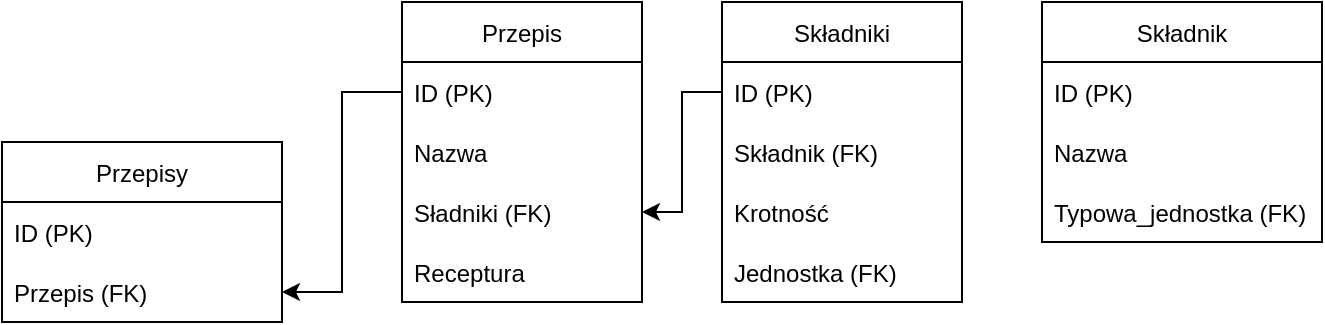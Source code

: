 <mxfile version="20.4.2" type="github">
  <diagram id="xf0RXcRwf11sdTVb8nXG" name="Strona-1">
    <mxGraphModel dx="474" dy="503" grid="1" gridSize="10" guides="1" tooltips="1" connect="1" arrows="1" fold="1" page="1" pageScale="1" pageWidth="827" pageHeight="1169" math="0" shadow="0">
      <root>
        <mxCell id="0" />
        <mxCell id="1" parent="0" />
        <mxCell id="756Ffosm32yoE8DPMJ76-1" value="Przepisy" style="swimlane;fontStyle=0;childLayout=stackLayout;horizontal=1;startSize=30;horizontalStack=0;resizeParent=1;resizeParentMax=0;resizeLast=0;collapsible=1;marginBottom=0;" vertex="1" parent="1">
          <mxGeometry x="120" y="90" width="140" height="90" as="geometry" />
        </mxCell>
        <mxCell id="756Ffosm32yoE8DPMJ76-2" value="ID (PK)" style="text;strokeColor=none;fillColor=none;align=left;verticalAlign=middle;spacingLeft=4;spacingRight=4;overflow=hidden;points=[[0,0.5],[1,0.5]];portConstraint=eastwest;rotatable=0;" vertex="1" parent="756Ffosm32yoE8DPMJ76-1">
          <mxGeometry y="30" width="140" height="30" as="geometry" />
        </mxCell>
        <mxCell id="756Ffosm32yoE8DPMJ76-3" value="Przepis (FK)" style="text;strokeColor=none;fillColor=none;align=left;verticalAlign=middle;spacingLeft=4;spacingRight=4;overflow=hidden;points=[[0,0.5],[1,0.5]];portConstraint=eastwest;rotatable=0;" vertex="1" parent="756Ffosm32yoE8DPMJ76-1">
          <mxGeometry y="60" width="140" height="30" as="geometry" />
        </mxCell>
        <mxCell id="756Ffosm32yoE8DPMJ76-7" value="Przepis" style="swimlane;fontStyle=0;childLayout=stackLayout;horizontal=1;startSize=30;horizontalStack=0;resizeParent=1;resizeParentMax=0;resizeLast=0;collapsible=1;marginBottom=0;" vertex="1" parent="1">
          <mxGeometry x="320" y="20" width="120" height="150" as="geometry" />
        </mxCell>
        <mxCell id="756Ffosm32yoE8DPMJ76-8" value="ID (PK)" style="text;strokeColor=none;fillColor=none;align=left;verticalAlign=middle;spacingLeft=4;spacingRight=4;overflow=hidden;points=[[0,0.5],[1,0.5]];portConstraint=eastwest;rotatable=0;" vertex="1" parent="756Ffosm32yoE8DPMJ76-7">
          <mxGeometry y="30" width="120" height="30" as="geometry" />
        </mxCell>
        <mxCell id="756Ffosm32yoE8DPMJ76-25" value="Nazwa" style="text;strokeColor=none;fillColor=none;align=left;verticalAlign=middle;spacingLeft=4;spacingRight=4;overflow=hidden;points=[[0,0.5],[1,0.5]];portConstraint=eastwest;rotatable=0;" vertex="1" parent="756Ffosm32yoE8DPMJ76-7">
          <mxGeometry y="60" width="120" height="30" as="geometry" />
        </mxCell>
        <mxCell id="756Ffosm32yoE8DPMJ76-9" value="Sładniki (FK)" style="text;strokeColor=none;fillColor=none;align=left;verticalAlign=middle;spacingLeft=4;spacingRight=4;overflow=hidden;points=[[0,0.5],[1,0.5]];portConstraint=eastwest;rotatable=0;" vertex="1" parent="756Ffosm32yoE8DPMJ76-7">
          <mxGeometry y="90" width="120" height="30" as="geometry" />
        </mxCell>
        <mxCell id="756Ffosm32yoE8DPMJ76-10" value="Receptura" style="text;strokeColor=none;fillColor=none;align=left;verticalAlign=middle;spacingLeft=4;spacingRight=4;overflow=hidden;points=[[0,0.5],[1,0.5]];portConstraint=eastwest;rotatable=0;" vertex="1" parent="756Ffosm32yoE8DPMJ76-7">
          <mxGeometry y="120" width="120" height="30" as="geometry" />
        </mxCell>
        <mxCell id="756Ffosm32yoE8DPMJ76-12" style="edgeStyle=orthogonalEdgeStyle;rounded=0;orthogonalLoop=1;jettySize=auto;html=1;exitX=0;exitY=0.5;exitDx=0;exitDy=0;entryX=1;entryY=0.5;entryDx=0;entryDy=0;" edge="1" parent="1" source="756Ffosm32yoE8DPMJ76-8" target="756Ffosm32yoE8DPMJ76-3">
          <mxGeometry relative="1" as="geometry" />
        </mxCell>
        <mxCell id="756Ffosm32yoE8DPMJ76-13" value="Składniki" style="swimlane;fontStyle=0;childLayout=stackLayout;horizontal=1;startSize=30;horizontalStack=0;resizeParent=1;resizeParentMax=0;resizeLast=0;collapsible=1;marginBottom=0;" vertex="1" parent="1">
          <mxGeometry x="480" y="20" width="120" height="150" as="geometry" />
        </mxCell>
        <mxCell id="756Ffosm32yoE8DPMJ76-14" value="ID (PK)" style="text;strokeColor=none;fillColor=none;align=left;verticalAlign=middle;spacingLeft=4;spacingRight=4;overflow=hidden;points=[[0,0.5],[1,0.5]];portConstraint=eastwest;rotatable=0;" vertex="1" parent="756Ffosm32yoE8DPMJ76-13">
          <mxGeometry y="30" width="120" height="30" as="geometry" />
        </mxCell>
        <mxCell id="756Ffosm32yoE8DPMJ76-15" value="Składnik (FK)" style="text;strokeColor=none;fillColor=none;align=left;verticalAlign=middle;spacingLeft=4;spacingRight=4;overflow=hidden;points=[[0,0.5],[1,0.5]];portConstraint=eastwest;rotatable=0;" vertex="1" parent="756Ffosm32yoE8DPMJ76-13">
          <mxGeometry y="60" width="120" height="30" as="geometry" />
        </mxCell>
        <mxCell id="756Ffosm32yoE8DPMJ76-16" value="Krotność" style="text;strokeColor=none;fillColor=none;align=left;verticalAlign=middle;spacingLeft=4;spacingRight=4;overflow=hidden;points=[[0,0.5],[1,0.5]];portConstraint=eastwest;rotatable=0;" vertex="1" parent="756Ffosm32yoE8DPMJ76-13">
          <mxGeometry y="90" width="120" height="30" as="geometry" />
        </mxCell>
        <mxCell id="756Ffosm32yoE8DPMJ76-19" value="Jednostka (FK)" style="text;strokeColor=none;fillColor=none;align=left;verticalAlign=middle;spacingLeft=4;spacingRight=4;overflow=hidden;points=[[0,0.5],[1,0.5]];portConstraint=eastwest;rotatable=0;" vertex="1" parent="756Ffosm32yoE8DPMJ76-13">
          <mxGeometry y="120" width="120" height="30" as="geometry" />
        </mxCell>
        <mxCell id="756Ffosm32yoE8DPMJ76-18" style="edgeStyle=orthogonalEdgeStyle;rounded=0;orthogonalLoop=1;jettySize=auto;html=1;exitX=0;exitY=0.5;exitDx=0;exitDy=0;entryX=1;entryY=0.5;entryDx=0;entryDy=0;" edge="1" parent="1" source="756Ffosm32yoE8DPMJ76-14" target="756Ffosm32yoE8DPMJ76-9">
          <mxGeometry relative="1" as="geometry" />
        </mxCell>
        <mxCell id="756Ffosm32yoE8DPMJ76-21" value="Składnik" style="swimlane;fontStyle=0;childLayout=stackLayout;horizontal=1;startSize=30;horizontalStack=0;resizeParent=1;resizeParentMax=0;resizeLast=0;collapsible=1;marginBottom=0;" vertex="1" parent="1">
          <mxGeometry x="640" y="20" width="140" height="120" as="geometry" />
        </mxCell>
        <mxCell id="756Ffosm32yoE8DPMJ76-22" value="ID (PK)" style="text;strokeColor=none;fillColor=none;align=left;verticalAlign=middle;spacingLeft=4;spacingRight=4;overflow=hidden;points=[[0,0.5],[1,0.5]];portConstraint=eastwest;rotatable=0;" vertex="1" parent="756Ffosm32yoE8DPMJ76-21">
          <mxGeometry y="30" width="140" height="30" as="geometry" />
        </mxCell>
        <mxCell id="756Ffosm32yoE8DPMJ76-23" value="Nazwa" style="text;strokeColor=none;fillColor=none;align=left;verticalAlign=middle;spacingLeft=4;spacingRight=4;overflow=hidden;points=[[0,0.5],[1,0.5]];portConstraint=eastwest;rotatable=0;" vertex="1" parent="756Ffosm32yoE8DPMJ76-21">
          <mxGeometry y="60" width="140" height="30" as="geometry" />
        </mxCell>
        <mxCell id="756Ffosm32yoE8DPMJ76-24" value="Typowa_jednostka (FK)" style="text;strokeColor=none;fillColor=none;align=left;verticalAlign=middle;spacingLeft=4;spacingRight=4;overflow=hidden;points=[[0,0.5],[1,0.5]];portConstraint=eastwest;rotatable=0;" vertex="1" parent="756Ffosm32yoE8DPMJ76-21">
          <mxGeometry y="90" width="140" height="30" as="geometry" />
        </mxCell>
      </root>
    </mxGraphModel>
  </diagram>
</mxfile>
